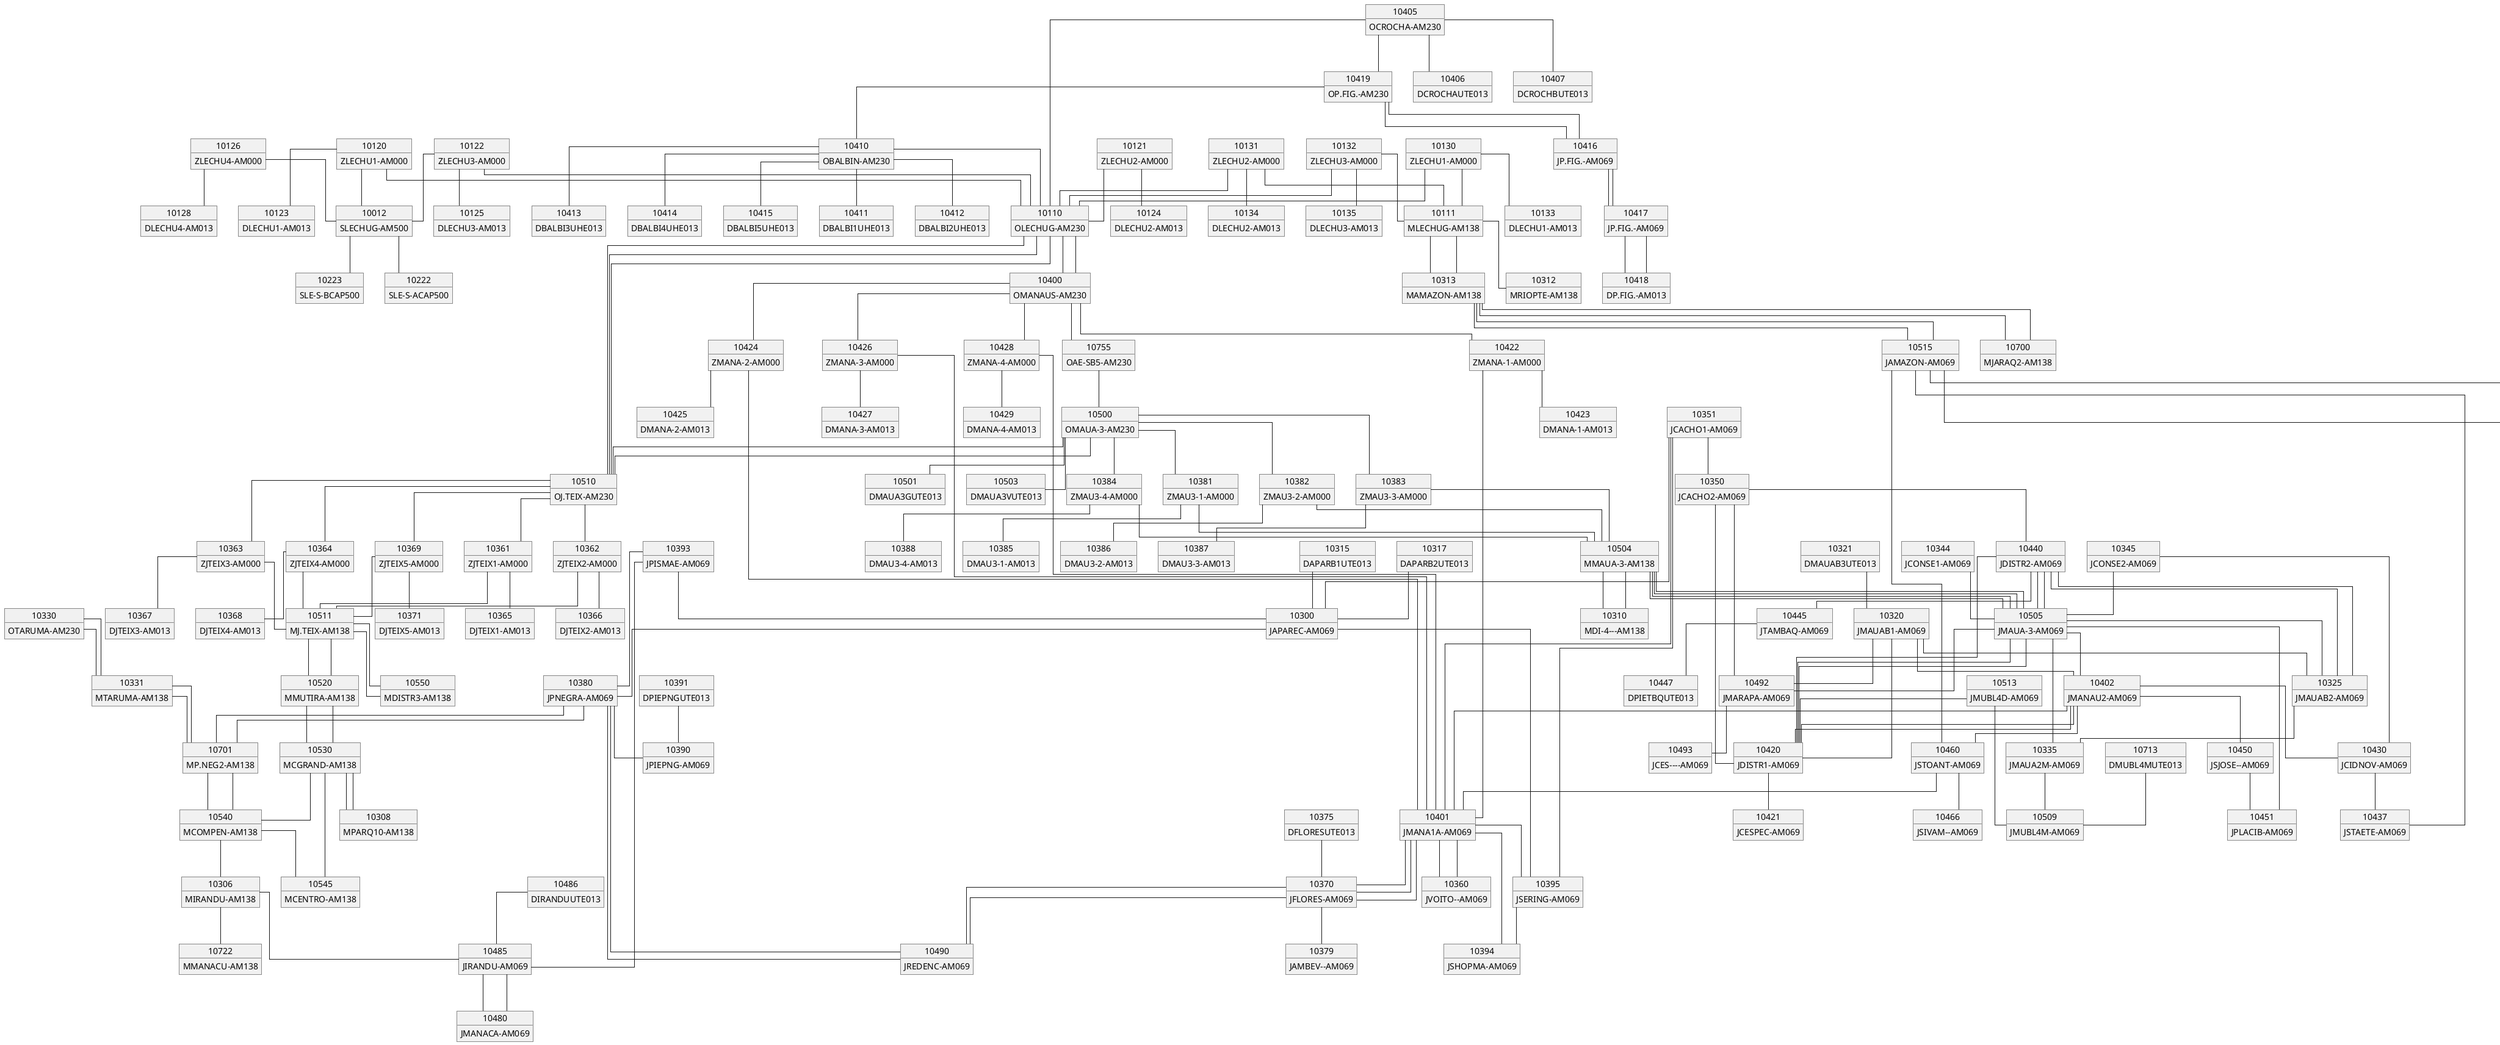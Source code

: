@startuml ManausBusSchema_v2

'O arquivo conta com 142 barras. 

skinparam linetype ortho

object 10300 {
    JAPAREC-AM069
    }
object 10306 {
    MIRANDU-AM138
    }
object 10308 {
    MPARQ10-AM138
    }
object 10310 {
    MDI-4---AM138
    }
object 10312 {
    MRIOPTE-AM138
    }
object 10313 {
    MAMAZON-AM138
    }
object 10315 {
    DAPARB1UTE013
    }
object 10317 {
    DAPARB2UTE013
    }
object 10320 {
    JMAUAB1-AM069
    }
object 10321 {
    DMAUAB3UTE013
    }  
object 10325 {
    JMAUAB2-AM069
    } 
object 10330 {
    OTARUMA-AM230
    } 
object 10331 {
    MTARUMA-AM138
    } 
object 10335 {
    JMAUA2M-AM069
    } 
object 10344 {
    JCONSE1-AM069
    } 
object 10345 {
    JCONSE2-AM069
    } 
object 10350 {
    JCACHO2-AM069
    } 
object 10351 {
    JCACHO1-AM069
    } 
object 10360 {
    JVOITO--AM069
    } 
object 10361 {
    ZJTEIX1-AM000
    } 
object 10362 {
    ZJTEIX2-AM000
    } 
object 10363 {
    ZJTEIX3-AM000
    } 
object 10364 {
    ZJTEIX4-AM000
    } 
object 10365 {
    DJTEIX1-AM013
    } 
object 10366 {
    DJTEIX2-AM013
    }
object 10367 {
    DJTEIX3-AM013
    }
object 10368 {
    DJTEIX4-AM013
    }
object 10369 {
    ZJTEIX5-AM000
    }
object 10370 {
    JFLORES-AM069
    }
object 10371 {
    DJTEIX5-AM013
    }
object 10375 {
    DFLORESUTE013
    }
object 10379 {
    JAMBEV--AM069
    }
object 10380 {
    JPNEGRA-AM069
    }
object 10381 {
    ZMAU3-1-AM000
    }
object 10382 {
    ZMAU3-2-AM000
    }
object 10383 {
    ZMAU3-3-AM000
    }
object 10384 {
    ZMAU3-4-AM000
    }
object 10385 {
    DMAU3-1-AM013
    }
object 10386 {
    DMAU3-2-AM013
    }
object 10387 {
    DMAU3-3-AM013
    }
object 10388 {
    DMAU3-4-AM013
    }
object 10390 {
    JPIEPNG-AM069
    }
object 10391 {
    DPIEPNGUTE013
    }
object 10393 {
    JPISMAE-AM069
    }
object 10394 {
    JSHOPMA-AM069
    }
object 10395 {
    JSERING-AM069
    }
object 10400 {
    OMANAUS-AM230
    }
object 10401 {
    JMANA1A-AM069
    }
object 10402 {
    JMANAU2-AM069
    }
object 10405 {
    OCROCHA-AM230
    }
object 10406 {
    DCROCHAUTE013
    }
object 10407 {
    DCROCHBUTE013
    }
object 10410 {
    OBALBIN-AM230
    }
object 10411 {
    DBALBI1UHE013
    }
object 10412 {
    DBALBI2UHE013
    }
object 10413 {
    DBALBI3UHE013
    }
object 10414 {
    DBALBI4UHE013
    }
object 10415 {
    DBALBI5UHE013
    }
object 10416 {
    JP.FIG.-AM069
    }
object 10418 {
    DP.FIG.-AM013
    } 
object 10419 {
    OP.FIG.-AM230
    }
object 10420 {
    JDISTR1-AM069
    }
object 10421 {
    JCESPEC-AM069
    }
object 10422 {
    ZMANA-1-AM000
    }
object 10423 {
    DMANA-1-AM013
    }
object 10424 {
    ZMANA-2-AM000
    }
object 10425 {
    DMANA-2-AM013
    }
object 10426 {
    ZMANA-3-AM000
    }
object 10427 {
    DMANA-3-AM013
    }
object 10428 {
    ZMANA-4-AM000
    }
object 10429 {
    DMANA-4-AM013
    }
object 10430 {
    JCIDNOV-AM069
    }
object 10435 {
    JMANAUA-AM069
    } 
object 10436 {
    DPIEMANUTE013
    }
object 10437 {
    JSTAETE-AM069
    }
object 10440 {
    JDISTR2-AM069
    }
object 10445 {
    JTAMBAQ-AM069
    }
object 10447 {
    DPIETBQUTE013
    }
object 10450 {
    JSJOSE--AM069
    }
object 10451 {
    JPLACIB-AM069
    }
object 10460 {
    JSTOANT-AM069
    }
object 10461 {
    JJARAQU-AM069
    }
object 10466 {
    JSIVAM--AM069
    }
object 10471 {
    DPIEJRQUTE013
    }
object 10480 {
    JMANACA-AM069
    }
object 10485 {
    JIRANDU-AM069
    }
object 10486 {
    DIRANDUUTE013
    }
object 10490 {
    JREDENC-AM069
    }
object 10492 {
    JMARAPA-AM069
    }
object 10493 {
    JCES----AM069
    }
object 10500 {
    OMAUA-3-AM230
    }
object 10501 {
    DMAUA3GUTE013
    }
object 10503 {
    DMAUA3VUTE013
    }
object 10504 {
    MMAUA-3-AM138
    }
object 10505 {
    JMAUA-3-AM069
    }
object 10509 {
    JMUBL4M-AM069
    }
object 10510 {
    OJ.TEIX-AM230
    }
object 10511 {
    MJ.TEIX-AM138
    }
object 10513 {
    JMUBL4D-AM069
    }
object 10515 {
    JAMAZON-AM069
    }
object 10520 {
    MMUTIRA-AM138
    }
object 10530 {
    MCGRAND-AM138
    }
object 10540 {
    MCOMPEN-AM138
    }
object 10545 {
    MCENTRO-AM138
    }
object 10550 {
    MDISTR3-AM138
    }
object 10700 {
    MJARAQ2-AM138
    }
object 10701 {
    MP.NEG2-AM138
    }
object 10713 {
    DMUBL4MUTE013
    }
object 10722 {
    MMANACU-AM138
    }
object 10222 {
    SLE-S-ACAP500
    }
object 10223 {
    SLE-S-BCAP500
    }
object 10012 {
    SLECHUG-AM500
    }
object 10122 {
    ZLECHU3-AM000
    }
object 10126 {
    ZLECHU4-AM000
    }
object 10120 {
    ZLECHU1-AM000
    }
object 10121 {
    ZLECHU2-AM000
    }
object 10125 {
    DLECHU3-AM013
    }
object 10128 {
    DLECHU4-AM013
    }
object 10123 {
    DLECHU1-AM013
    }
object 10124 {
    DLECHU2-AM013
    }
object 10110 {
    OLECHUG-AM230
    }
object 10111 {
    MLECHUG-AM138
    }
object 10130 {
    ZLECHU1-AM000
    }
object 10131 {
    ZLECHU2-AM000
    }
object 10132 {
    ZLECHU3-AM000
    }
object 10133 {
    DLECHU1-AM013
    }
object 10134 {
    DLECHU2-AM013
    }
object 10135 {
    DLECHU3-AM013
    }
object 10755 {
    OAE-SB5-AM230
    }
object 10417 {
    JP.FIG.-AM069
    }
10012 -- 10222
10012 -- 10223
10122 -- 10012
10122 -- 10125
10126 -- 10012
10126 -- 10128
10120 -- 10012
10120 -- 10123
10121 -- 10124
10122 -- 10110
10120 -- 10110
10121 -- 10110
10130 -- 10110
10131 -- 10110
10132 -- 10110
10130 -- 10111
10130 -- 10133
10131 -- 10111
10131 -- 10134
10132 -- 10111
10132 -- 10135
10110 -- 10400
10110 -- 10400
10110 -- 10510
10110 -- 10510
10110 -- 10510
10111 -- 10312
10111 -- 10313
10111 -- 10313
10300 -- 10380
10300 -- 10395
10306 -- 10485
10306 -- 10722
10313 -- 10515
10313 -- 10515
10313 -- 10700
10313 -- 10700
10315 -- 10300
10317 -- 10300
10320 -- 10325
10320 -- 10402
10320 -- 10420
10320 -- 10492
10321 -- 10320
10325 -- 10335
10325 -- 10440
10325 -- 10440
10330 -- 10331
10330 -- 10331
10331 -- 10701
10331 -- 10701
10335 -- 10505
10335 -- 10509
10344 -- 10505
10345 -- 10430
10345 -- 10505
10350 -- 10440
10350 -- 10492
10351 -- 10300
10351 -- 10350
10351 -- 10395
10351 -- 10401
10361 -- 10365
10361 -- 10511
10362 -- 10366
10362 -- 10511
10363 -- 10367
10363 -- 10511
10364 -- 10368
10364 -- 10511
10369 -- 10371
10369 -- 10511
10370 -- 10379
10370 -- 10490
10370 -- 10490
10375 -- 10370
10380 -- 10390
10380 -- 10490
10380 -- 10490
10380 -- 10701
10380 -- 10701
10381 -- 10385
10381 -- 10504
10382 -- 10386
10382 -- 10504
10383 -- 10387
10383 -- 10504
10384 -- 10388
10384 -- 10504
10391 -- 10390
10393 -- 10300
10393 -- 10380
10393 -- 10485
10395 -- 10394
10400 -- 10422
10400 -- 10424
10400 -- 10426
10400 -- 10428
10400 -- 10755
10401 -- 10360
10401 -- 10360
10401 -- 10370
10401 -- 10370
10401 -- 10370
10401 -- 10394
10401 -- 10395
10402 -- 10401
10402 -- 10420
10402 -- 10430
10402 -- 10450
10402 -- 10460
10405 -- 10110
10405 -- 10406
10405 -- 10407
10405 -- 10419
10410 -- 10110
10410 -- 10411
10410 -- 10412
10410 -- 10413
10410 -- 10414
10410 -- 10415
10416 -- 10417
10416 -- 10417
10417 -- 10418
10417 -- 10418
10419 -- 10410
10419 -- 10416
10419 -- 10416
10420 -- 10350
10420 -- 10402
10420 -- 10421
10420 -- 10440
10422 -- 10401
10422 -- 10423
10424 -- 10401
10424 -- 10425
10426 -- 10401
10426 -- 10427
10428 -- 10401
10428 -- 10429
10430 -- 10437
10435 -- 10436
10440 -- 10445
10440 -- 10505
10440 -- 10505
10445 -- 10447
10450 -- 10451
10451 -- 10505
10460 -- 10401
10460 -- 10466
10461 -- 10471
10485 -- 10480
10485 -- 10480
10486 -- 10485
10492 -- 10493
10500 -- 10381
10500 -- 10382
10500 -- 10383
10500 -- 10384
10500 -- 10501
10500 -- 10503
10500 -- 10510
10500 -- 10510
10504 -- 10310
10504 -- 10310
10504 -- 10505
10504 -- 10505
10504 -- 10505
10504 -- 10505
10505 -- 10325
10505 -- 10402
10505 -- 10420
10505 -- 10420
10505 -- 10492
10510 -- 10361
10510 -- 10362
10510 -- 10363
10510 -- 10364
10510 -- 10369
10511 -- 10520
10511 -- 10520
10511 -- 10550
10511 -- 10550
10513 -- 10420
10513 -- 10509
10515 -- 10435
10515 -- 10437
10515 -- 10460
10515 -- 10461
10520 -- 10530
10520 -- 10530
10530 -- 10308
10530 -- 10308
10530 -- 10540
10530 -- 10545
10540 -- 10306
10540 -- 10545
10701 -- 10540
10701 -- 10540
10713 -- 10509
10755 -- 10500
@enduml